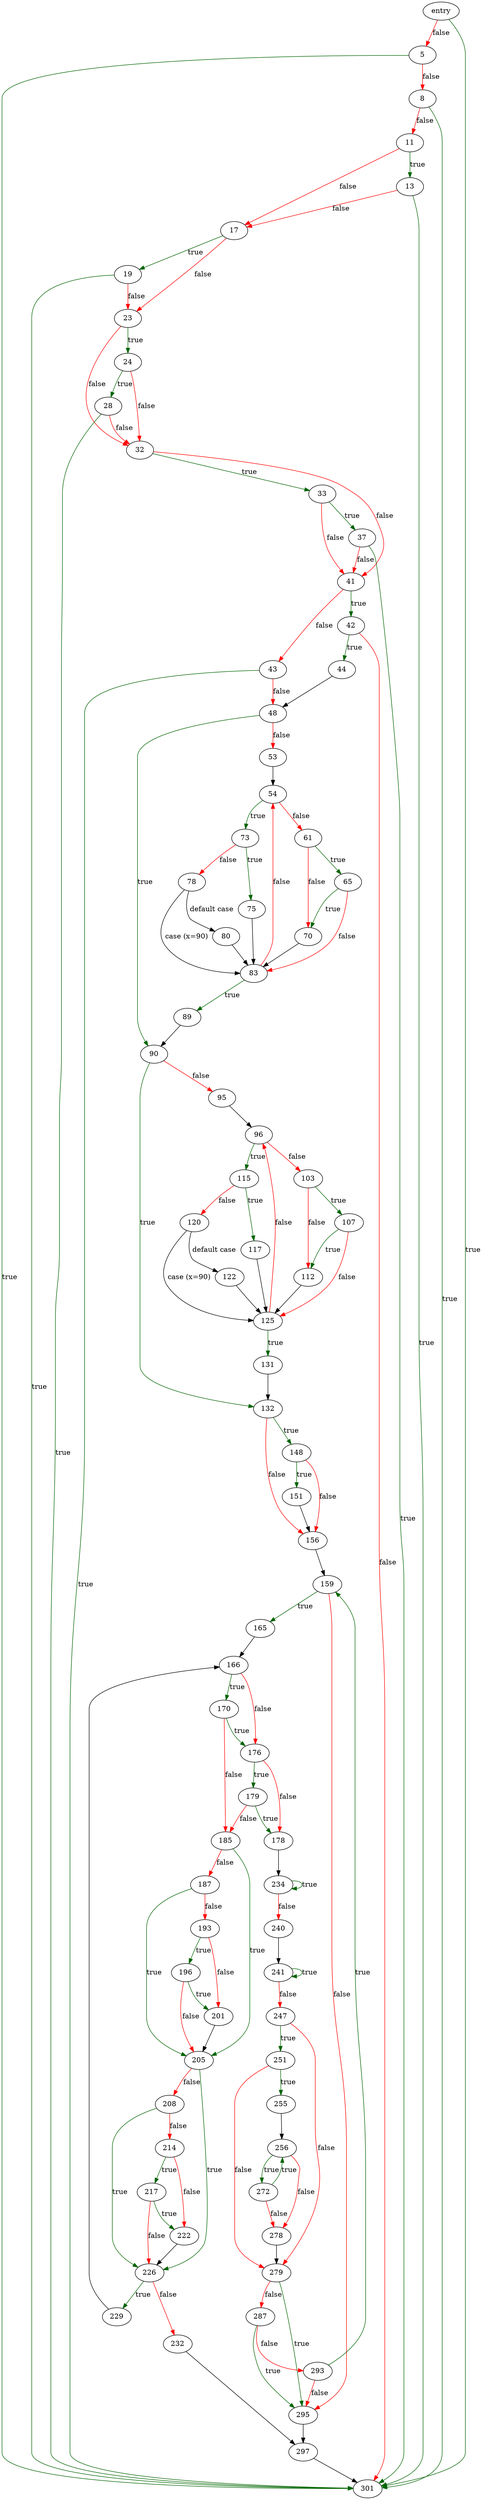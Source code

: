 digraph "filevercmp" {
	// Node definitions.
	2 [label=entry];
	5;
	8;
	11;
	13;
	17;
	19;
	23;
	24;
	28;
	32;
	33;
	37;
	41;
	42;
	43;
	44;
	48;
	53;
	54;
	61;
	65;
	70;
	73;
	75;
	78;
	80;
	83;
	89;
	90;
	95;
	96;
	103;
	107;
	112;
	115;
	117;
	120;
	122;
	125;
	131;
	132;
	148;
	151;
	156;
	159;
	165;
	166;
	170;
	176;
	178;
	179;
	185;
	187;
	193;
	196;
	201;
	205;
	208;
	214;
	217;
	222;
	226;
	229;
	232;
	234;
	240;
	241;
	247;
	251;
	255;
	256;
	272;
	278;
	279;
	287;
	293;
	295;
	297;
	301;

	// Edge definitions.
	2 -> 5 [
		color=red
		label=false
	];
	2 -> 301 [
		color=darkgreen
		label=true
	];
	5 -> 8 [
		color=red
		label=false
	];
	5 -> 301 [
		color=darkgreen
		label=true
	];
	8 -> 11 [
		color=red
		label=false
	];
	8 -> 301 [
		color=darkgreen
		label=true
	];
	11 -> 13 [
		color=darkgreen
		label=true
	];
	11 -> 17 [
		color=red
		label=false
	];
	13 -> 17 [
		color=red
		label=false
	];
	13 -> 301 [
		color=darkgreen
		label=true
	];
	17 -> 19 [
		color=darkgreen
		label=true
	];
	17 -> 23 [
		color=red
		label=false
	];
	19 -> 23 [
		color=red
		label=false
	];
	19 -> 301 [
		color=darkgreen
		label=true
	];
	23 -> 24 [
		color=darkgreen
		label=true
	];
	23 -> 32 [
		color=red
		label=false
	];
	24 -> 28 [
		color=darkgreen
		label=true
	];
	24 -> 32 [
		color=red
		label=false
	];
	28 -> 32 [
		color=red
		label=false
	];
	28 -> 301 [
		color=darkgreen
		label=true
	];
	32 -> 33 [
		color=darkgreen
		label=true
	];
	32 -> 41 [
		color=red
		label=false
	];
	33 -> 37 [
		color=darkgreen
		label=true
	];
	33 -> 41 [
		color=red
		label=false
	];
	37 -> 41 [
		color=red
		label=false
	];
	37 -> 301 [
		color=darkgreen
		label=true
	];
	41 -> 42 [
		color=darkgreen
		label=true
	];
	41 -> 43 [
		color=red
		label=false
	];
	42 -> 44 [
		color=darkgreen
		label=true
	];
	42 -> 301 [
		color=red
		label=false
	];
	43 -> 48 [
		color=red
		label=false
	];
	43 -> 301 [
		color=darkgreen
		label=true
	];
	44 -> 48;
	48 -> 53 [
		color=red
		label=false
	];
	48 -> 90 [
		color=darkgreen
		label=true
	];
	53 -> 54;
	54 -> 61 [
		color=red
		label=false
	];
	54 -> 73 [
		color=darkgreen
		label=true
	];
	61 -> 65 [
		color=darkgreen
		label=true
	];
	61 -> 70 [
		color=red
		label=false
	];
	65 -> 70 [
		color=darkgreen
		label=true
	];
	65 -> 83 [
		color=red
		label=false
	];
	70 -> 83;
	73 -> 75 [
		color=darkgreen
		label=true
	];
	73 -> 78 [
		color=red
		label=false
	];
	75 -> 83;
	78 -> 80 [label="default case"];
	78 -> 83 [label="case (x=90)"];
	80 -> 83;
	83 -> 54 [
		color=red
		label=false
	];
	83 -> 89 [
		color=darkgreen
		label=true
	];
	89 -> 90;
	90 -> 95 [
		color=red
		label=false
	];
	90 -> 132 [
		color=darkgreen
		label=true
	];
	95 -> 96;
	96 -> 103 [
		color=red
		label=false
	];
	96 -> 115 [
		color=darkgreen
		label=true
	];
	103 -> 107 [
		color=darkgreen
		label=true
	];
	103 -> 112 [
		color=red
		label=false
	];
	107 -> 112 [
		color=darkgreen
		label=true
	];
	107 -> 125 [
		color=red
		label=false
	];
	112 -> 125;
	115 -> 117 [
		color=darkgreen
		label=true
	];
	115 -> 120 [
		color=red
		label=false
	];
	117 -> 125;
	120 -> 122 [label="default case"];
	120 -> 125 [label="case (x=90)"];
	122 -> 125;
	125 -> 96 [
		color=red
		label=false
	];
	125 -> 131 [
		color=darkgreen
		label=true
	];
	131 -> 132;
	132 -> 148 [
		color=darkgreen
		label=true
	];
	132 -> 156 [
		color=red
		label=false
	];
	148 -> 151 [
		color=darkgreen
		label=true
	];
	148 -> 156 [
		color=red
		label=false
	];
	151 -> 156;
	156 -> 159;
	159 -> 165 [
		color=darkgreen
		label=true
	];
	159 -> 295 [
		color=red
		label=false
	];
	165 -> 166;
	166 -> 170 [
		color=darkgreen
		label=true
	];
	166 -> 176 [
		color=red
		label=false
	];
	170 -> 176 [
		color=darkgreen
		label=true
	];
	170 -> 185 [
		color=red
		label=false
	];
	176 -> 178 [
		color=red
		label=false
	];
	176 -> 179 [
		color=darkgreen
		label=true
	];
	178 -> 234;
	179 -> 178 [
		color=darkgreen
		label=true
	];
	179 -> 185 [
		color=red
		label=false
	];
	185 -> 187 [
		color=red
		label=false
	];
	185 -> 205 [
		color=darkgreen
		label=true
	];
	187 -> 193 [
		color=red
		label=false
	];
	187 -> 205 [
		color=darkgreen
		label=true
	];
	193 -> 196 [
		color=darkgreen
		label=true
	];
	193 -> 201 [
		color=red
		label=false
	];
	196 -> 201 [
		color=darkgreen
		label=true
	];
	196 -> 205 [
		color=red
		label=false
	];
	201 -> 205;
	205 -> 208 [
		color=red
		label=false
	];
	205 -> 226 [
		color=darkgreen
		label=true
	];
	208 -> 214 [
		color=red
		label=false
	];
	208 -> 226 [
		color=darkgreen
		label=true
	];
	214 -> 217 [
		color=darkgreen
		label=true
	];
	214 -> 222 [
		color=red
		label=false
	];
	217 -> 222 [
		color=darkgreen
		label=true
	];
	217 -> 226 [
		color=red
		label=false
	];
	222 -> 226;
	226 -> 229 [
		color=darkgreen
		label=true
	];
	226 -> 232 [
		color=red
		label=false
	];
	229 -> 166;
	232 -> 297;
	234 -> 234 [
		color=darkgreen
		label=true
	];
	234 -> 240 [
		color=red
		label=false
	];
	240 -> 241;
	241 -> 241 [
		color=darkgreen
		label=true
	];
	241 -> 247 [
		color=red
		label=false
	];
	247 -> 251 [
		color=darkgreen
		label=true
	];
	247 -> 279 [
		color=red
		label=false
	];
	251 -> 255 [
		color=darkgreen
		label=true
	];
	251 -> 279 [
		color=red
		label=false
	];
	255 -> 256;
	256 -> 272 [
		color=darkgreen
		label=true
	];
	256 -> 278 [
		color=red
		label=false
	];
	272 -> 256 [
		color=darkgreen
		label=true
	];
	272 -> 278 [
		color=red
		label=false
	];
	278 -> 279;
	279 -> 287 [
		color=red
		label=false
	];
	279 -> 295 [
		color=darkgreen
		label=true
	];
	287 -> 293 [
		color=red
		label=false
	];
	287 -> 295 [
		color=darkgreen
		label=true
	];
	293 -> 159 [
		color=darkgreen
		label=true
	];
	293 -> 295 [
		color=red
		label=false
	];
	295 -> 297;
	297 -> 301;
}